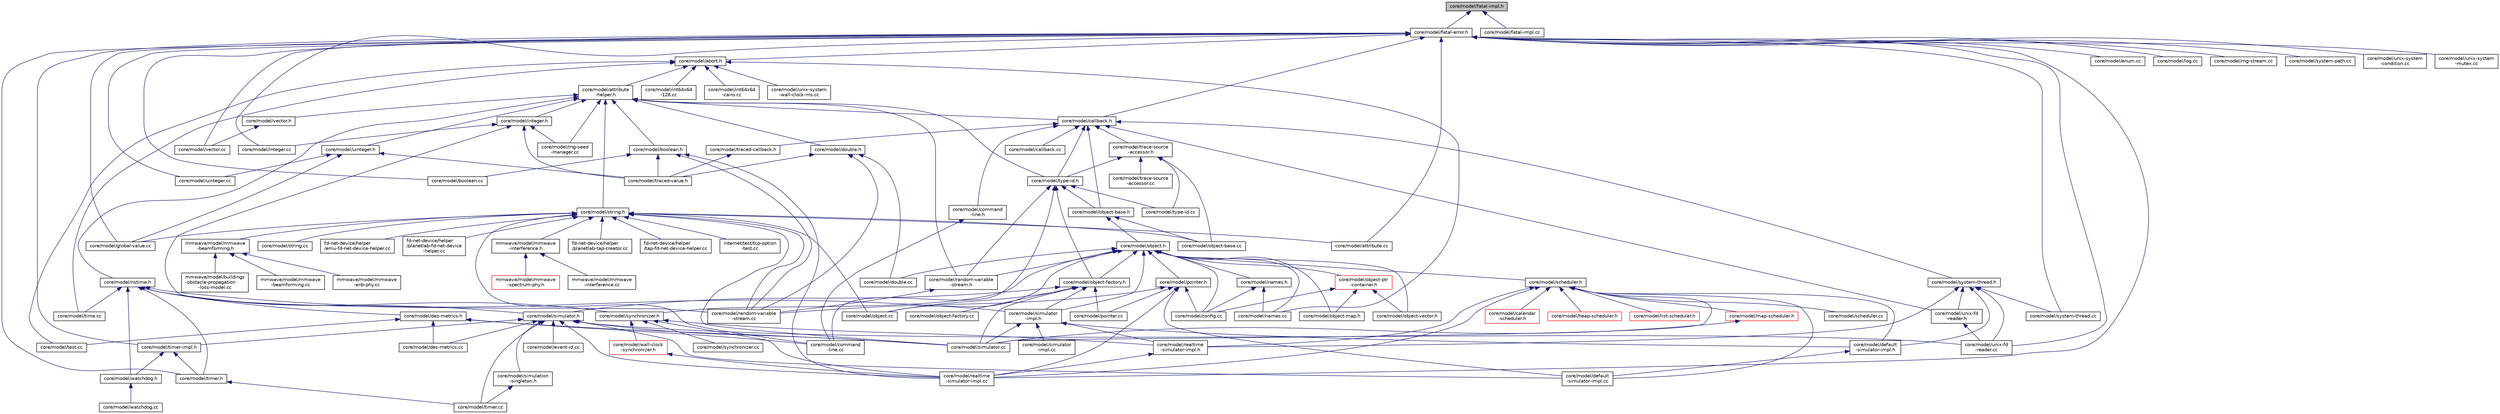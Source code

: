 digraph "core/model/fatal-impl.h"
{
  edge [fontname="Helvetica",fontsize="10",labelfontname="Helvetica",labelfontsize="10"];
  node [fontname="Helvetica",fontsize="10",shape=record];
  Node1 [label="core/model/fatal-impl.h",height=0.2,width=0.4,color="black", fillcolor="grey75", style="filled", fontcolor="black"];
  Node1 -> Node2 [dir="back",color="midnightblue",fontsize="10",style="solid"];
  Node2 [label="core/model/fatal-error.h",height=0.2,width=0.4,color="black", fillcolor="white", style="filled",URL="$d4/d13/fatal-error_8h.html",tooltip="NS_FATAL_x macro definitions. "];
  Node2 -> Node3 [dir="back",color="midnightblue",fontsize="10",style="solid"];
  Node3 [label="core/model/abort.h",height=0.2,width=0.4,color="black", fillcolor="white", style="filled",URL="$d4/dc1/abort_8h.html",tooltip="NS_ABORT_x macro definitions. "];
  Node3 -> Node4 [dir="back",color="midnightblue",fontsize="10",style="solid"];
  Node4 [label="core/model/attribute\l-helper.h",height=0.2,width=0.4,color="black", fillcolor="white", style="filled",URL="$dc/df9/attribute-helper_8h.html"];
  Node4 -> Node5 [dir="back",color="midnightblue",fontsize="10",style="solid"];
  Node5 [label="core/model/string.h",height=0.2,width=0.4,color="black", fillcolor="white", style="filled",URL="$da/d66/string_8h.html"];
  Node5 -> Node6 [dir="back",color="midnightblue",fontsize="10",style="solid"];
  Node6 [label="core/model/attribute.cc",height=0.2,width=0.4,color="black", fillcolor="white", style="filled",URL="$de/dc4/attribute_8cc.html"];
  Node5 -> Node7 [dir="back",color="midnightblue",fontsize="10",style="solid"];
  Node7 [label="core/model/command\l-line.cc",height=0.2,width=0.4,color="black", fillcolor="white", style="filled",URL="$d9/dd5/command-line_8cc.html"];
  Node5 -> Node8 [dir="back",color="midnightblue",fontsize="10",style="solid"];
  Node8 [label="core/model/global-value.cc",height=0.2,width=0.4,color="black", fillcolor="white", style="filled",URL="$da/dfa/global-value_8cc.html"];
  Node5 -> Node9 [dir="back",color="midnightblue",fontsize="10",style="solid"];
  Node9 [label="core/model/object-base.cc",height=0.2,width=0.4,color="black", fillcolor="white", style="filled",URL="$d0/dc5/object-base_8cc.html"];
  Node5 -> Node10 [dir="back",color="midnightblue",fontsize="10",style="solid"];
  Node10 [label="core/model/object.cc",height=0.2,width=0.4,color="black", fillcolor="white", style="filled",URL="$d4/ddf/object_8cc.html"];
  Node5 -> Node11 [dir="back",color="midnightblue",fontsize="10",style="solid"];
  Node11 [label="core/model/random-variable\l-stream.cc",height=0.2,width=0.4,color="black", fillcolor="white", style="filled",URL="$d9/d60/random-variable-stream_8cc.html"];
  Node5 -> Node12 [dir="back",color="midnightblue",fontsize="10",style="solid"];
  Node12 [label="core/model/simulator.cc",height=0.2,width=0.4,color="black", fillcolor="white", style="filled",URL="$d6/df8/simulator_8cc.html"];
  Node5 -> Node13 [dir="back",color="midnightblue",fontsize="10",style="solid"];
  Node13 [label="core/model/string.cc",height=0.2,width=0.4,color="black", fillcolor="white", style="filled",URL="$df/d6d/string_8cc.html"];
  Node5 -> Node14 [dir="back",color="midnightblue",fontsize="10",style="solid"];
  Node14 [label="fd-net-device/helper\l/emu-fd-net-device-helper.cc",height=0.2,width=0.4,color="black", fillcolor="white", style="filled",URL="$d2/d7a/emu-fd-net-device-helper_8cc.html"];
  Node5 -> Node15 [dir="back",color="midnightblue",fontsize="10",style="solid"];
  Node15 [label="fd-net-device/helper\l/planetlab-fd-net-device\l-helper.cc",height=0.2,width=0.4,color="black", fillcolor="white", style="filled",URL="$d4/d5a/planetlab-fd-net-device-helper_8cc.html"];
  Node5 -> Node16 [dir="back",color="midnightblue",fontsize="10",style="solid"];
  Node16 [label="fd-net-device/helper\l/planetlab-tap-creator.cc",height=0.2,width=0.4,color="black", fillcolor="white", style="filled",URL="$d1/d75/planetlab-tap-creator_8cc.html"];
  Node5 -> Node17 [dir="back",color="midnightblue",fontsize="10",style="solid"];
  Node17 [label="fd-net-device/helper\l/tap-fd-net-device-helper.cc",height=0.2,width=0.4,color="black", fillcolor="white", style="filled",URL="$d1/d2e/tap-fd-net-device-helper_8cc.html"];
  Node5 -> Node18 [dir="back",color="midnightblue",fontsize="10",style="solid"];
  Node18 [label="internet/test/tcp-option\l-test.cc",height=0.2,width=0.4,color="black", fillcolor="white", style="filled",URL="$d6/d43/tcp-option-test_8cc.html"];
  Node5 -> Node19 [dir="back",color="midnightblue",fontsize="10",style="solid"];
  Node19 [label="mmwave/model/mmwave\l-beamforming.h",height=0.2,width=0.4,color="black", fillcolor="white", style="filled",URL="$d1/d0b/mmwave-beamforming_8h.html"];
  Node19 -> Node20 [dir="back",color="midnightblue",fontsize="10",style="solid"];
  Node20 [label="mmwave/model/buildings\l-obstacle-propagation\l-loss-model.cc",height=0.2,width=0.4,color="black", fillcolor="white", style="filled",URL="$d4/dc4/buildings-obstacle-propagation-loss-model_8cc.html"];
  Node19 -> Node21 [dir="back",color="midnightblue",fontsize="10",style="solid"];
  Node21 [label="mmwave/model/mmwave\l-beamforming.cc",height=0.2,width=0.4,color="black", fillcolor="white", style="filled",URL="$dc/d7f/mmwave-beamforming_8cc.html"];
  Node19 -> Node22 [dir="back",color="midnightblue",fontsize="10",style="solid"];
  Node22 [label="mmwave/model/mmwave\l-enb-phy.cc",height=0.2,width=0.4,color="black", fillcolor="white", style="filled",URL="$da/dbc/mmwave-enb-phy_8cc.html"];
  Node5 -> Node23 [dir="back",color="midnightblue",fontsize="10",style="solid"];
  Node23 [label="mmwave/model/mmwave\l-interference.h",height=0.2,width=0.4,color="black", fillcolor="white", style="filled",URL="$df/d56/mmwave-interference_8h.html"];
  Node23 -> Node24 [dir="back",color="midnightblue",fontsize="10",style="solid"];
  Node24 [label="mmwave/model/mmwave\l-spectrum-phy.h",height=0.2,width=0.4,color="red", fillcolor="white", style="filled",URL="$d7/daa/mmwave-spectrum-phy_8h.html"];
  Node23 -> Node25 [dir="back",color="midnightblue",fontsize="10",style="solid"];
  Node25 [label="mmwave/model/mmwave\l-interference.cc",height=0.2,width=0.4,color="black", fillcolor="white", style="filled",URL="$d9/dee/mmwave-interference_8cc.html"];
  Node4 -> Node26 [dir="back",color="midnightblue",fontsize="10",style="solid"];
  Node26 [label="core/model/boolean.h",height=0.2,width=0.4,color="black", fillcolor="white", style="filled",URL="$d3/dd1/boolean_8h.html"];
  Node26 -> Node27 [dir="back",color="midnightblue",fontsize="10",style="solid"];
  Node27 [label="core/model/boolean.cc",height=0.2,width=0.4,color="black", fillcolor="white", style="filled",URL="$de/d1a/boolean_8cc.html"];
  Node26 -> Node11 [dir="back",color="midnightblue",fontsize="10",style="solid"];
  Node26 -> Node28 [dir="back",color="midnightblue",fontsize="10",style="solid"];
  Node28 [label="core/model/realtime\l-simulator-impl.cc",height=0.2,width=0.4,color="black", fillcolor="white", style="filled",URL="$dc/da2/realtime-simulator-impl_8cc.html"];
  Node26 -> Node29 [dir="back",color="midnightblue",fontsize="10",style="solid"];
  Node29 [label="core/model/traced-value.h",height=0.2,width=0.4,color="black", fillcolor="white", style="filled",URL="$d3/d60/traced-value_8h.html"];
  Node4 -> Node30 [dir="back",color="midnightblue",fontsize="10",style="solid"];
  Node30 [label="core/model/callback.h",height=0.2,width=0.4,color="black", fillcolor="white", style="filled",URL="$da/d05/callback_8h.html"];
  Node30 -> Node31 [dir="back",color="midnightblue",fontsize="10",style="solid"];
  Node31 [label="core/model/trace-source\l-accessor.h",height=0.2,width=0.4,color="black", fillcolor="white", style="filled",URL="$d6/df1/trace-source-accessor_8h.html"];
  Node31 -> Node32 [dir="back",color="midnightblue",fontsize="10",style="solid"];
  Node32 [label="core/model/type-id.h",height=0.2,width=0.4,color="black", fillcolor="white", style="filled",URL="$db/d39/type-id_8h.html"];
  Node32 -> Node33 [dir="back",color="midnightblue",fontsize="10",style="solid"];
  Node33 [label="core/model/object-base.h",height=0.2,width=0.4,color="black", fillcolor="white", style="filled",URL="$dd/d23/object-base_8h.html"];
  Node33 -> Node34 [dir="back",color="midnightblue",fontsize="10",style="solid"];
  Node34 [label="core/model/object.h",height=0.2,width=0.4,color="black", fillcolor="white", style="filled",URL="$de/d10/object_8h.html"];
  Node34 -> Node35 [dir="back",color="midnightblue",fontsize="10",style="solid"];
  Node35 [label="core/model/scheduler.h",height=0.2,width=0.4,color="black", fillcolor="white", style="filled",URL="$d2/dd8/scheduler_8h.html"];
  Node35 -> Node36 [dir="back",color="midnightblue",fontsize="10",style="solid"];
  Node36 [label="core/model/calendar\l-scheduler.h",height=0.2,width=0.4,color="red", fillcolor="white", style="filled",URL="$db/dcb/calendar-scheduler_8h.html"];
  Node35 -> Node37 [dir="back",color="midnightblue",fontsize="10",style="solid"];
  Node37 [label="core/model/default\l-simulator-impl.h",height=0.2,width=0.4,color="black", fillcolor="white", style="filled",URL="$d3/d47/default-simulator-impl_8h.html"];
  Node37 -> Node38 [dir="back",color="midnightblue",fontsize="10",style="solid"];
  Node38 [label="core/model/default\l-simulator-impl.cc",height=0.2,width=0.4,color="black", fillcolor="white", style="filled",URL="$d8/d5e/default-simulator-impl_8cc.html"];
  Node35 -> Node38 [dir="back",color="midnightblue",fontsize="10",style="solid"];
  Node35 -> Node39 [dir="back",color="midnightblue",fontsize="10",style="solid"];
  Node39 [label="core/model/heap-scheduler.h",height=0.2,width=0.4,color="red", fillcolor="white", style="filled",URL="$d6/d67/heap-scheduler_8h.html"];
  Node35 -> Node40 [dir="back",color="midnightblue",fontsize="10",style="solid"];
  Node40 [label="core/model/list-scheduler.h",height=0.2,width=0.4,color="red", fillcolor="white", style="filled",URL="$d2/d62/list-scheduler_8h.html"];
  Node35 -> Node41 [dir="back",color="midnightblue",fontsize="10",style="solid"];
  Node41 [label="core/model/map-scheduler.h",height=0.2,width=0.4,color="red", fillcolor="white", style="filled",URL="$d9/df6/map-scheduler_8h.html"];
  Node41 -> Node12 [dir="back",color="midnightblue",fontsize="10",style="solid"];
  Node35 -> Node42 [dir="back",color="midnightblue",fontsize="10",style="solid"];
  Node42 [label="core/model/realtime\l-simulator-impl.h",height=0.2,width=0.4,color="black", fillcolor="white", style="filled",URL="$d3/de4/realtime-simulator-impl_8h.html"];
  Node42 -> Node28 [dir="back",color="midnightblue",fontsize="10",style="solid"];
  Node35 -> Node28 [dir="back",color="midnightblue",fontsize="10",style="solid"];
  Node35 -> Node43 [dir="back",color="midnightblue",fontsize="10",style="solid"];
  Node43 [label="core/model/scheduler.cc",height=0.2,width=0.4,color="black", fillcolor="white", style="filled",URL="$dd/d55/scheduler_8cc.html"];
  Node35 -> Node12 [dir="back",color="midnightblue",fontsize="10",style="solid"];
  Node34 -> Node44 [dir="back",color="midnightblue",fontsize="10",style="solid"];
  Node44 [label="core/model/config.cc",height=0.2,width=0.4,color="black", fillcolor="white", style="filled",URL="$dd/da8/config_8cc.html"];
  Node34 -> Node45 [dir="back",color="midnightblue",fontsize="10",style="solid"];
  Node45 [label="core/model/object-ptr\l-container.h",height=0.2,width=0.4,color="red", fillcolor="white", style="filled",URL="$dd/da6/object-ptr-container_8h.html"];
  Node45 -> Node44 [dir="back",color="midnightblue",fontsize="10",style="solid"];
  Node45 -> Node46 [dir="back",color="midnightblue",fontsize="10",style="solid"];
  Node46 [label="core/model/object-map.h",height=0.2,width=0.4,color="black", fillcolor="white", style="filled",URL="$dc/d34/object-map_8h.html"];
  Node45 -> Node47 [dir="back",color="midnightblue",fontsize="10",style="solid"];
  Node47 [label="core/model/object-vector.h",height=0.2,width=0.4,color="black", fillcolor="white", style="filled",URL="$d8/d5c/object-vector_8h.html"];
  Node34 -> Node48 [dir="back",color="midnightblue",fontsize="10",style="solid"];
  Node48 [label="core/model/names.h",height=0.2,width=0.4,color="black", fillcolor="white", style="filled",URL="$d8/d22/names_8h.html"];
  Node48 -> Node44 [dir="back",color="midnightblue",fontsize="10",style="solid"];
  Node48 -> Node49 [dir="back",color="midnightblue",fontsize="10",style="solid"];
  Node49 [label="core/model/names.cc",height=0.2,width=0.4,color="black", fillcolor="white", style="filled",URL="$de/dee/names_8cc.html"];
  Node34 -> Node50 [dir="back",color="midnightblue",fontsize="10",style="solid"];
  Node50 [label="core/model/pointer.h",height=0.2,width=0.4,color="black", fillcolor="white", style="filled",URL="$d5/d9f/pointer_8h.html"];
  Node50 -> Node44 [dir="back",color="midnightblue",fontsize="10",style="solid"];
  Node50 -> Node38 [dir="back",color="midnightblue",fontsize="10",style="solid"];
  Node50 -> Node51 [dir="back",color="midnightblue",fontsize="10",style="solid"];
  Node51 [label="core/model/pointer.cc",height=0.2,width=0.4,color="black", fillcolor="white", style="filled",URL="$dd/d78/pointer_8cc.html"];
  Node50 -> Node11 [dir="back",color="midnightblue",fontsize="10",style="solid"];
  Node50 -> Node28 [dir="back",color="midnightblue",fontsize="10",style="solid"];
  Node34 -> Node52 [dir="back",color="midnightblue",fontsize="10",style="solid"];
  Node52 [label="core/model/object-factory.h",height=0.2,width=0.4,color="black", fillcolor="white", style="filled",URL="$d4/d59/object-factory_8h.html"];
  Node52 -> Node53 [dir="back",color="midnightblue",fontsize="10",style="solid"];
  Node53 [label="core/model/simulator.h",height=0.2,width=0.4,color="black", fillcolor="white", style="filled",URL="$d3/d9e/simulator_8h.html"];
  Node53 -> Node38 [dir="back",color="midnightblue",fontsize="10",style="solid"];
  Node53 -> Node54 [dir="back",color="midnightblue",fontsize="10",style="solid"];
  Node54 [label="core/model/des-metrics.cc",height=0.2,width=0.4,color="black", fillcolor="white", style="filled",URL="$d1/df5/des-metrics_8cc.html"];
  Node53 -> Node55 [dir="back",color="midnightblue",fontsize="10",style="solid"];
  Node55 [label="core/model/event-id.cc",height=0.2,width=0.4,color="black", fillcolor="white", style="filled",URL="$d7/d71/event-id_8cc.html"];
  Node53 -> Node28 [dir="back",color="midnightblue",fontsize="10",style="solid"];
  Node53 -> Node56 [dir="back",color="midnightblue",fontsize="10",style="solid"];
  Node56 [label="core/model/simulation\l-singleton.h",height=0.2,width=0.4,color="black", fillcolor="white", style="filled",URL="$d5/da6/simulation-singleton_8h.html"];
  Node56 -> Node57 [dir="back",color="midnightblue",fontsize="10",style="solid"];
  Node57 [label="core/model/timer.cc",height=0.2,width=0.4,color="black", fillcolor="white", style="filled",URL="$d1/d24/timer_8cc.html"];
  Node53 -> Node12 [dir="back",color="midnightblue",fontsize="10",style="solid"];
  Node53 -> Node58 [dir="back",color="midnightblue",fontsize="10",style="solid"];
  Node58 [label="core/model/timer-impl.h",height=0.2,width=0.4,color="black", fillcolor="white", style="filled",URL="$d9/df7/timer-impl_8h.html"];
  Node58 -> Node59 [dir="back",color="midnightblue",fontsize="10",style="solid"];
  Node59 [label="core/model/timer.h",height=0.2,width=0.4,color="black", fillcolor="white", style="filled",URL="$d5/dd0/timer_8h.html"];
  Node59 -> Node57 [dir="back",color="midnightblue",fontsize="10",style="solid"];
  Node58 -> Node60 [dir="back",color="midnightblue",fontsize="10",style="solid"];
  Node60 [label="core/model/watchdog.h",height=0.2,width=0.4,color="black", fillcolor="white", style="filled",URL="$d9/da3/watchdog_8h.html"];
  Node60 -> Node61 [dir="back",color="midnightblue",fontsize="10",style="solid"];
  Node61 [label="core/model/watchdog.cc",height=0.2,width=0.4,color="black", fillcolor="white", style="filled",URL="$d6/d77/watchdog_8cc.html"];
  Node53 -> Node57 [dir="back",color="midnightblue",fontsize="10",style="solid"];
  Node53 -> Node62 [dir="back",color="midnightblue",fontsize="10",style="solid"];
  Node62 [label="core/model/unix-fd\l-reader.cc",height=0.2,width=0.4,color="black", fillcolor="white", style="filled",URL="$dd/d0d/unix-fd-reader_8cc.html"];
  Node52 -> Node63 [dir="back",color="midnightblue",fontsize="10",style="solid"];
  Node63 [label="core/model/simulator\l-impl.h",height=0.2,width=0.4,color="black", fillcolor="white", style="filled",URL="$d0/d46/simulator-impl_8h.html"];
  Node63 -> Node37 [dir="back",color="midnightblue",fontsize="10",style="solid"];
  Node63 -> Node42 [dir="back",color="midnightblue",fontsize="10",style="solid"];
  Node63 -> Node64 [dir="back",color="midnightblue",fontsize="10",style="solid"];
  Node64 [label="core/model/simulator\l-impl.cc",height=0.2,width=0.4,color="black", fillcolor="white", style="filled",URL="$d7/dac/simulator-impl_8cc.html"];
  Node63 -> Node12 [dir="back",color="midnightblue",fontsize="10",style="solid"];
  Node52 -> Node65 [dir="back",color="midnightblue",fontsize="10",style="solid"];
  Node65 [label="core/model/object-factory.cc",height=0.2,width=0.4,color="black", fillcolor="white", style="filled",URL="$da/d52/object-factory_8cc.html"];
  Node52 -> Node10 [dir="back",color="midnightblue",fontsize="10",style="solid"];
  Node52 -> Node51 [dir="back",color="midnightblue",fontsize="10",style="solid"];
  Node52 -> Node12 [dir="back",color="midnightblue",fontsize="10",style="solid"];
  Node34 -> Node63 [dir="back",color="midnightblue",fontsize="10",style="solid"];
  Node34 -> Node66 [dir="back",color="midnightblue",fontsize="10",style="solid"];
  Node66 [label="core/model/double.cc",height=0.2,width=0.4,color="black", fillcolor="white", style="filled",URL="$db/d6c/double_8cc.html"];
  Node34 -> Node49 [dir="back",color="midnightblue",fontsize="10",style="solid"];
  Node34 -> Node46 [dir="back",color="midnightblue",fontsize="10",style="solid"];
  Node34 -> Node47 [dir="back",color="midnightblue",fontsize="10",style="solid"];
  Node34 -> Node10 [dir="back",color="midnightblue",fontsize="10",style="solid"];
  Node34 -> Node67 [dir="back",color="midnightblue",fontsize="10",style="solid"];
  Node67 [label="core/model/random-variable\l-stream.h",height=0.2,width=0.4,color="black", fillcolor="white", style="filled",URL="$d4/dde/random-variable-stream_8h.html"];
  Node67 -> Node11 [dir="back",color="midnightblue",fontsize="10",style="solid"];
  Node34 -> Node68 [dir="back",color="midnightblue",fontsize="10",style="solid"];
  Node68 [label="core/model/synchronizer.h",height=0.2,width=0.4,color="black", fillcolor="white", style="filled",URL="$d4/d4b/synchronizer_8h.html"];
  Node68 -> Node42 [dir="back",color="midnightblue",fontsize="10",style="solid"];
  Node68 -> Node69 [dir="back",color="midnightblue",fontsize="10",style="solid"];
  Node69 [label="core/model/wall-clock\l-synchronizer.h",height=0.2,width=0.4,color="red", fillcolor="white", style="filled",URL="$dd/d6c/wall-clock-synchronizer_8h.html"];
  Node69 -> Node28 [dir="back",color="midnightblue",fontsize="10",style="solid"];
  Node68 -> Node28 [dir="back",color="midnightblue",fontsize="10",style="solid"];
  Node68 -> Node70 [dir="back",color="midnightblue",fontsize="10",style="solid"];
  Node70 [label="core/model/synchronizer.cc",height=0.2,width=0.4,color="black", fillcolor="white", style="filled",URL="$de/dba/synchronizer_8cc.html"];
  Node33 -> Node9 [dir="back",color="midnightblue",fontsize="10",style="solid"];
  Node32 -> Node7 [dir="back",color="midnightblue",fontsize="10",style="solid"];
  Node32 -> Node52 [dir="back",color="midnightblue",fontsize="10",style="solid"];
  Node32 -> Node67 [dir="back",color="midnightblue",fontsize="10",style="solid"];
  Node32 -> Node71 [dir="back",color="midnightblue",fontsize="10",style="solid"];
  Node71 [label="core/model/type-id.cc",height=0.2,width=0.4,color="black", fillcolor="white", style="filled",URL="$d7/d2a/type-id_8cc.html"];
  Node31 -> Node9 [dir="back",color="midnightblue",fontsize="10",style="solid"];
  Node31 -> Node72 [dir="back",color="midnightblue",fontsize="10",style="solid"];
  Node72 [label="core/model/trace-source\l-accessor.cc",height=0.2,width=0.4,color="black", fillcolor="white", style="filled",URL="$da/d3e/trace-source-accessor_8cc.html"];
  Node31 -> Node71 [dir="back",color="midnightblue",fontsize="10",style="solid"];
  Node30 -> Node32 [dir="back",color="midnightblue",fontsize="10",style="solid"];
  Node30 -> Node33 [dir="back",color="midnightblue",fontsize="10",style="solid"];
  Node30 -> Node73 [dir="back",color="midnightblue",fontsize="10",style="solid"];
  Node73 [label="core/model/callback.cc",height=0.2,width=0.4,color="black", fillcolor="white", style="filled",URL="$d6/d99/callback_8cc.html"];
  Node30 -> Node74 [dir="back",color="midnightblue",fontsize="10",style="solid"];
  Node74 [label="core/model/command\l-line.h",height=0.2,width=0.4,color="black", fillcolor="white", style="filled",URL="$dd/d8d/command-line_8h.html"];
  Node74 -> Node7 [dir="back",color="midnightblue",fontsize="10",style="solid"];
  Node30 -> Node75 [dir="back",color="midnightblue",fontsize="10",style="solid"];
  Node75 [label="core/model/system-thread.h",height=0.2,width=0.4,color="black", fillcolor="white", style="filled",URL="$dd/d38/system-thread_8h.html"];
  Node75 -> Node37 [dir="back",color="midnightblue",fontsize="10",style="solid"];
  Node75 -> Node42 [dir="back",color="midnightblue",fontsize="10",style="solid"];
  Node75 -> Node76 [dir="back",color="midnightblue",fontsize="10",style="solid"];
  Node76 [label="core/model/system-thread.cc",height=0.2,width=0.4,color="black", fillcolor="white", style="filled",URL="$d2/db9/system-thread_8cc.html"];
  Node75 -> Node62 [dir="back",color="midnightblue",fontsize="10",style="solid"];
  Node75 -> Node77 [dir="back",color="midnightblue",fontsize="10",style="solid"];
  Node77 [label="core/model/unix-fd\l-reader.h",height=0.2,width=0.4,color="black", fillcolor="white", style="filled",URL="$d4/dab/unix-fd-reader_8h.html"];
  Node77 -> Node62 [dir="back",color="midnightblue",fontsize="10",style="solid"];
  Node30 -> Node78 [dir="back",color="midnightblue",fontsize="10",style="solid"];
  Node78 [label="core/model/traced-callback.h",height=0.2,width=0.4,color="black", fillcolor="white", style="filled",URL="$d6/df0/traced-callback_8h.html"];
  Node78 -> Node29 [dir="back",color="midnightblue",fontsize="10",style="solid"];
  Node30 -> Node77 [dir="back",color="midnightblue",fontsize="10",style="solid"];
  Node4 -> Node32 [dir="back",color="midnightblue",fontsize="10",style="solid"];
  Node4 -> Node79 [dir="back",color="midnightblue",fontsize="10",style="solid"];
  Node79 [label="core/model/nstime.h",height=0.2,width=0.4,color="black", fillcolor="white", style="filled",URL="$da/d92/nstime_8h.html"];
  Node79 -> Node80 [dir="back",color="midnightblue",fontsize="10",style="solid"];
  Node80 [label="core/model/des-metrics.h",height=0.2,width=0.4,color="black", fillcolor="white", style="filled",URL="$d0/d98/des-metrics_8h.html"];
  Node80 -> Node7 [dir="back",color="midnightblue",fontsize="10",style="solid"];
  Node80 -> Node54 [dir="back",color="midnightblue",fontsize="10",style="solid"];
  Node80 -> Node12 [dir="back",color="midnightblue",fontsize="10",style="solid"];
  Node80 -> Node81 [dir="back",color="midnightblue",fontsize="10",style="solid"];
  Node81 [label="core/model/test.cc",height=0.2,width=0.4,color="black", fillcolor="white", style="filled",URL="$df/d52/test_8cc.html"];
  Node79 -> Node53 [dir="back",color="midnightblue",fontsize="10",style="solid"];
  Node79 -> Node63 [dir="back",color="midnightblue",fontsize="10",style="solid"];
  Node79 -> Node68 [dir="back",color="midnightblue",fontsize="10",style="solid"];
  Node79 -> Node82 [dir="back",color="midnightblue",fontsize="10",style="solid"];
  Node82 [label="core/model/time.cc",height=0.2,width=0.4,color="black", fillcolor="white", style="filled",URL="$db/d43/time_8cc.html"];
  Node79 -> Node59 [dir="back",color="midnightblue",fontsize="10",style="solid"];
  Node79 -> Node60 [dir="back",color="midnightblue",fontsize="10",style="solid"];
  Node4 -> Node83 [dir="back",color="midnightblue",fontsize="10",style="solid"];
  Node83 [label="core/model/double.h",height=0.2,width=0.4,color="black", fillcolor="white", style="filled",URL="$d9/d6e/double_8h.html"];
  Node83 -> Node66 [dir="back",color="midnightblue",fontsize="10",style="solid"];
  Node83 -> Node11 [dir="back",color="midnightblue",fontsize="10",style="solid"];
  Node83 -> Node29 [dir="back",color="midnightblue",fontsize="10",style="solid"];
  Node4 -> Node84 [dir="back",color="midnightblue",fontsize="10",style="solid"];
  Node84 [label="core/model/uinteger.h",height=0.2,width=0.4,color="black", fillcolor="white", style="filled",URL="$d8/d56/uinteger_8h.html"];
  Node84 -> Node8 [dir="back",color="midnightblue",fontsize="10",style="solid"];
  Node84 -> Node29 [dir="back",color="midnightblue",fontsize="10",style="solid"];
  Node84 -> Node85 [dir="back",color="midnightblue",fontsize="10",style="solid"];
  Node85 [label="core/model/uinteger.cc",height=0.2,width=0.4,color="black", fillcolor="white", style="filled",URL="$d9/d28/uinteger_8cc.html"];
  Node4 -> Node86 [dir="back",color="midnightblue",fontsize="10",style="solid"];
  Node86 [label="core/model/integer.h",height=0.2,width=0.4,color="black", fillcolor="white", style="filled",URL="$d6/d3d/integer_8h.html"];
  Node86 -> Node87 [dir="back",color="midnightblue",fontsize="10",style="solid"];
  Node87 [label="core/model/integer.cc",height=0.2,width=0.4,color="black", fillcolor="white", style="filled",URL="$d5/d48/integer_8cc.html"];
  Node86 -> Node11 [dir="back",color="midnightblue",fontsize="10",style="solid"];
  Node86 -> Node88 [dir="back",color="midnightblue",fontsize="10",style="solid"];
  Node88 [label="core/model/rng-seed\l-manager.cc",height=0.2,width=0.4,color="black", fillcolor="white", style="filled",URL="$db/d4e/rng-seed-manager_8cc.html"];
  Node86 -> Node29 [dir="back",color="midnightblue",fontsize="10",style="solid"];
  Node4 -> Node67 [dir="back",color="midnightblue",fontsize="10",style="solid"];
  Node4 -> Node88 [dir="back",color="midnightblue",fontsize="10",style="solid"];
  Node4 -> Node89 [dir="back",color="midnightblue",fontsize="10",style="solid"];
  Node89 [label="core/model/vector.h",height=0.2,width=0.4,color="black", fillcolor="white", style="filled",URL="$d6/d68/vector_8h.html"];
  Node89 -> Node90 [dir="back",color="midnightblue",fontsize="10",style="solid"];
  Node90 [label="core/model/vector.cc",height=0.2,width=0.4,color="black", fillcolor="white", style="filled",URL="$de/dd1/vector_8cc.html"];
  Node3 -> Node91 [dir="back",color="midnightblue",fontsize="10",style="solid"];
  Node91 [label="core/model/int64x64\l-128.cc",height=0.2,width=0.4,color="black", fillcolor="white", style="filled",URL="$d6/d8a/int64x64-128_8cc.html"];
  Node3 -> Node92 [dir="back",color="midnightblue",fontsize="10",style="solid"];
  Node92 [label="core/model/int64x64\l-cairo.cc",height=0.2,width=0.4,color="black", fillcolor="white", style="filled",URL="$db/dc6/int64x64-cairo_8cc.html"];
  Node3 -> Node49 [dir="back",color="midnightblue",fontsize="10",style="solid"];
  Node3 -> Node81 [dir="back",color="midnightblue",fontsize="10",style="solid"];
  Node3 -> Node82 [dir="back",color="midnightblue",fontsize="10",style="solid"];
  Node3 -> Node93 [dir="back",color="midnightblue",fontsize="10",style="solid"];
  Node93 [label="core/model/unix-system\l-wall-clock-ms.cc",height=0.2,width=0.4,color="black", fillcolor="white", style="filled",URL="$d2/d79/unix-system-wall-clock-ms_8cc.html"];
  Node2 -> Node6 [dir="back",color="midnightblue",fontsize="10",style="solid"];
  Node2 -> Node27 [dir="back",color="midnightblue",fontsize="10",style="solid"];
  Node2 -> Node30 [dir="back",color="midnightblue",fontsize="10",style="solid"];
  Node2 -> Node94 [dir="back",color="midnightblue",fontsize="10",style="solid"];
  Node94 [label="core/model/enum.cc",height=0.2,width=0.4,color="black", fillcolor="white", style="filled",URL="$d6/d66/enum_8cc.html"];
  Node2 -> Node8 [dir="back",color="midnightblue",fontsize="10",style="solid"];
  Node2 -> Node87 [dir="back",color="midnightblue",fontsize="10",style="solid"];
  Node2 -> Node95 [dir="back",color="midnightblue",fontsize="10",style="solid"];
  Node95 [label="core/model/log.cc",height=0.2,width=0.4,color="black", fillcolor="white", style="filled",URL="$d4/dc1/log_8cc.html"];
  Node2 -> Node28 [dir="back",color="midnightblue",fontsize="10",style="solid"];
  Node2 -> Node96 [dir="back",color="midnightblue",fontsize="10",style="solid"];
  Node96 [label="core/model/rng-stream.cc",height=0.2,width=0.4,color="black", fillcolor="white", style="filled",URL="$d7/dde/rng-stream_8cc.html"];
  Node2 -> Node97 [dir="back",color="midnightblue",fontsize="10",style="solid"];
  Node97 [label="core/model/system-path.cc",height=0.2,width=0.4,color="black", fillcolor="white", style="filled",URL="$d3/d53/system-path_8cc.html"];
  Node2 -> Node76 [dir="back",color="midnightblue",fontsize="10",style="solid"];
  Node2 -> Node58 [dir="back",color="midnightblue",fontsize="10",style="solid"];
  Node2 -> Node59 [dir="back",color="midnightblue",fontsize="10",style="solid"];
  Node2 -> Node85 [dir="back",color="midnightblue",fontsize="10",style="solid"];
  Node2 -> Node62 [dir="back",color="midnightblue",fontsize="10",style="solid"];
  Node2 -> Node98 [dir="back",color="midnightblue",fontsize="10",style="solid"];
  Node98 [label="core/model/unix-system\l-condition.cc",height=0.2,width=0.4,color="black", fillcolor="white", style="filled",URL="$d3/d09/unix-system-condition_8cc.html"];
  Node2 -> Node99 [dir="back",color="midnightblue",fontsize="10",style="solid"];
  Node99 [label="core/model/unix-system\l-mutex.cc",height=0.2,width=0.4,color="black", fillcolor="white", style="filled",URL="$d4/dea/unix-system-mutex_8cc.html"];
  Node2 -> Node90 [dir="back",color="midnightblue",fontsize="10",style="solid"];
  Node1 -> Node100 [dir="back",color="midnightblue",fontsize="10",style="solid"];
  Node100 [label="core/model/fatal-impl.cc",height=0.2,width=0.4,color="black", fillcolor="white", style="filled",URL="$df/dd1/fatal-impl_8cc.html",tooltip="Implementation of RegisterStream(), UnregisterStream(), and FlushStreams(); see Implementation note! ..."];
}
